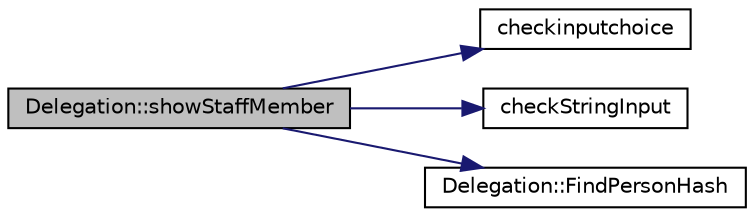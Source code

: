 digraph "Delegation::showStaffMember"
{
 // LATEX_PDF_SIZE
  edge [fontname="Helvetica",fontsize="10",labelfontname="Helvetica",labelfontsize="10"];
  node [fontname="Helvetica",fontsize="10",shape=record];
  rankdir="LR";
  Node1 [label="Delegation::showStaffMember",height=0.2,width=0.4,color="black", fillcolor="grey75", style="filled", fontcolor="black",tooltip=" "];
  Node1 -> Node2 [color="midnightblue",fontsize="10",style="solid",fontname="Helvetica"];
  Node2 [label="checkinputchoice",height=0.2,width=0.4,color="black", fillcolor="white", style="filled",URL="$_menus_8cpp.html#a9a825f830de2a8df955bbffae0852fd8",tooltip=" "];
  Node1 -> Node3 [color="midnightblue",fontsize="10",style="solid",fontname="Helvetica"];
  Node3 [label="checkStringInput",height=0.2,width=0.4,color="black", fillcolor="white", style="filled",URL="$auxiliar_8cpp.html#a38b12b0ae17b209757adabb8c944f98b",tooltip=" "];
  Node1 -> Node4 [color="midnightblue",fontsize="10",style="solid",fontname="Helvetica"];
  Node4 [label="Delegation::FindPersonHash",height=0.2,width=0.4,color="black", fillcolor="white", style="filled",URL="$class_delegation.html#a5d17d88d054718acb42c9b8bcbcff8d1",tooltip=" "];
}
